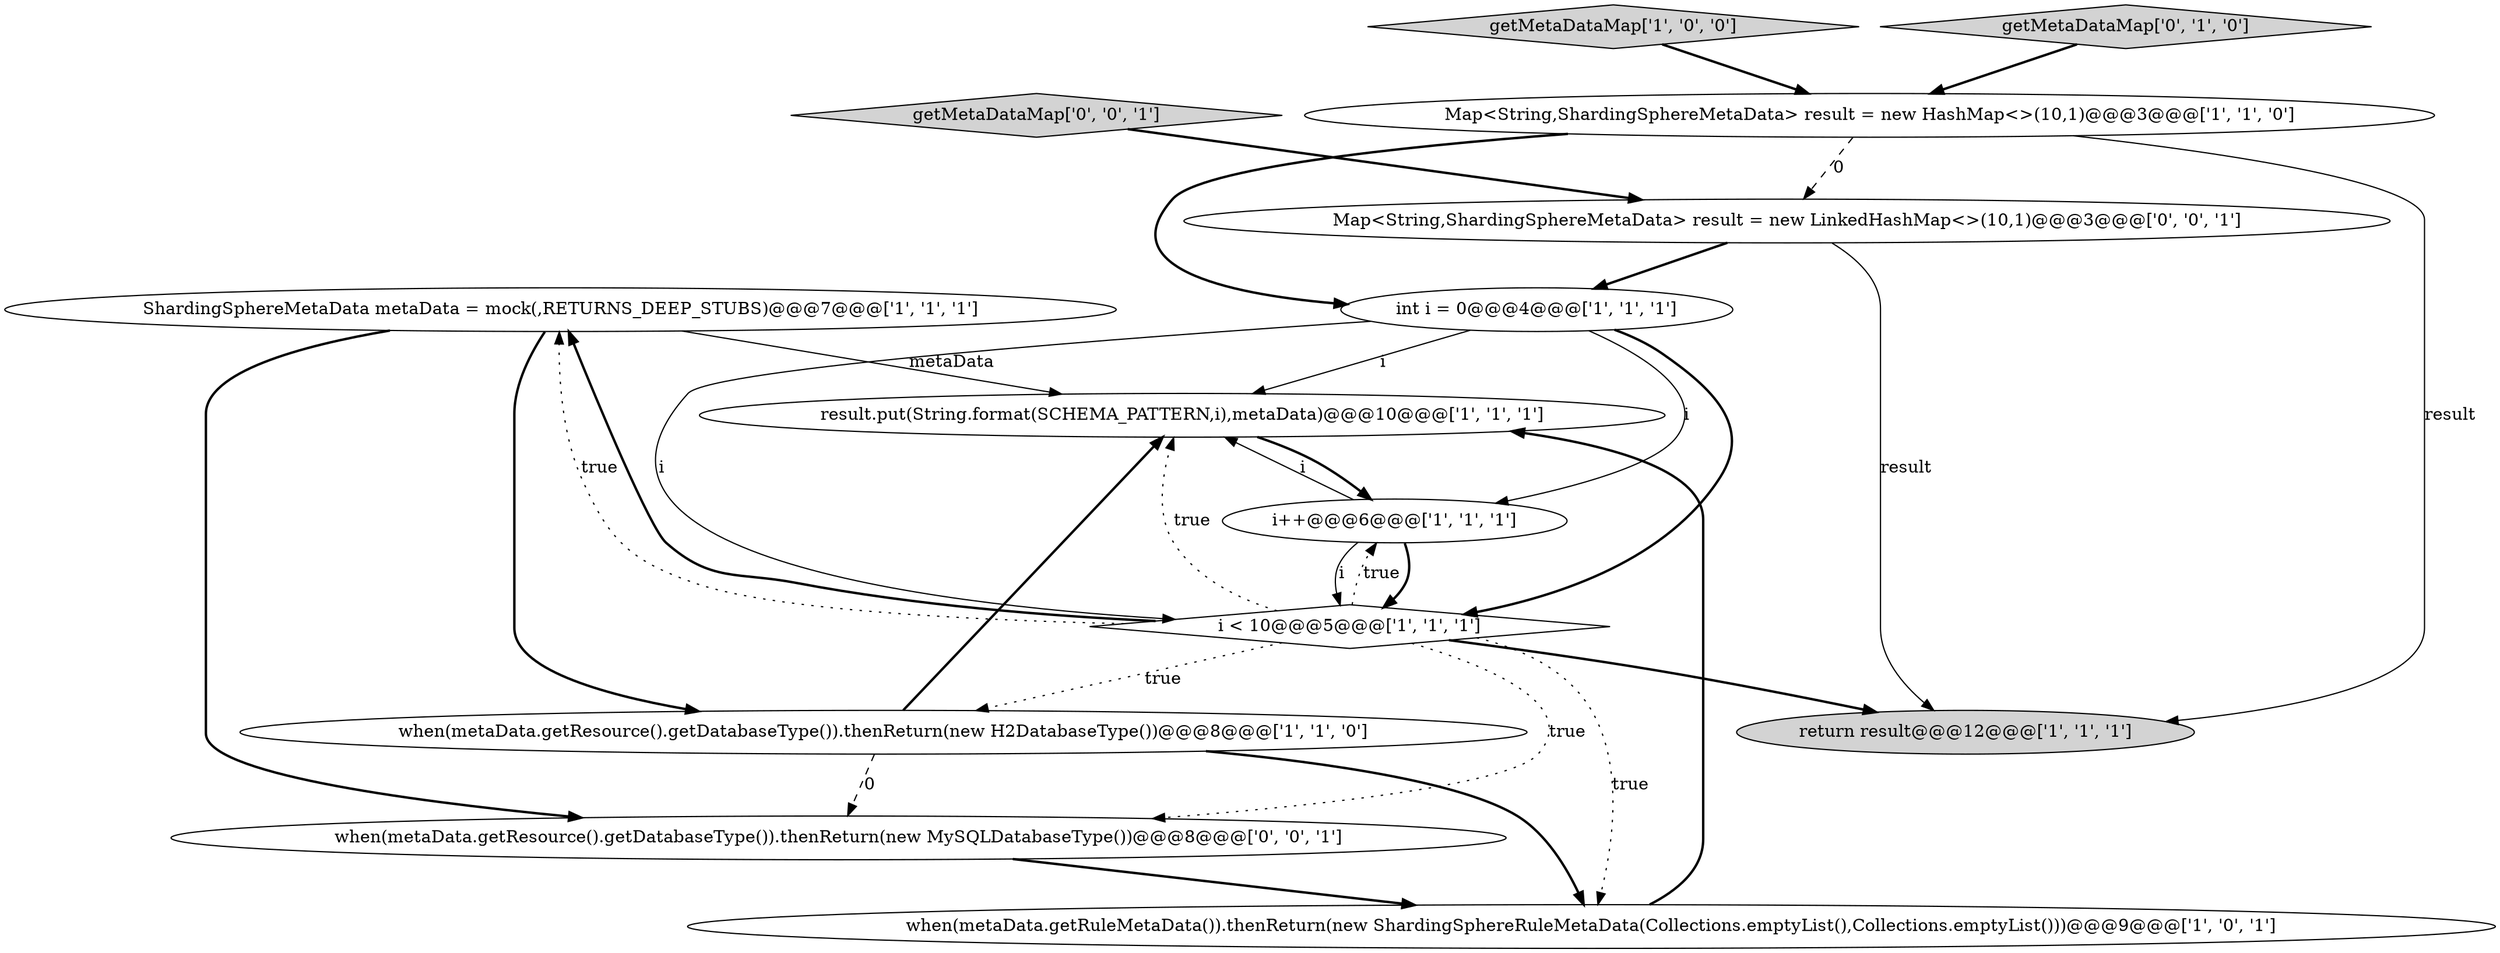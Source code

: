 digraph {
3 [style = filled, label = "ShardingSphereMetaData metaData = mock(,RETURNS_DEEP_STUBS)@@@7@@@['1', '1', '1']", fillcolor = white, shape = ellipse image = "AAA0AAABBB1BBB"];
1 [style = filled, label = "getMetaDataMap['1', '0', '0']", fillcolor = lightgray, shape = diamond image = "AAA0AAABBB1BBB"];
6 [style = filled, label = "result.put(String.format(SCHEMA_PATTERN,i),metaData)@@@10@@@['1', '1', '1']", fillcolor = white, shape = ellipse image = "AAA0AAABBB1BBB"];
10 [style = filled, label = "getMetaDataMap['0', '1', '0']", fillcolor = lightgray, shape = diamond image = "AAA0AAABBB2BBB"];
8 [style = filled, label = "when(metaData.getRuleMetaData()).thenReturn(new ShardingSphereRuleMetaData(Collections.emptyList(),Collections.emptyList()))@@@9@@@['1', '0', '1']", fillcolor = white, shape = ellipse image = "AAA0AAABBB1BBB"];
0 [style = filled, label = "Map<String,ShardingSphereMetaData> result = new HashMap<>(10,1)@@@3@@@['1', '1', '0']", fillcolor = white, shape = ellipse image = "AAA0AAABBB1BBB"];
5 [style = filled, label = "when(metaData.getResource().getDatabaseType()).thenReturn(new H2DatabaseType())@@@8@@@['1', '1', '0']", fillcolor = white, shape = ellipse image = "AAA0AAABBB1BBB"];
7 [style = filled, label = "int i = 0@@@4@@@['1', '1', '1']", fillcolor = white, shape = ellipse image = "AAA0AAABBB1BBB"];
13 [style = filled, label = "Map<String,ShardingSphereMetaData> result = new LinkedHashMap<>(10,1)@@@3@@@['0', '0', '1']", fillcolor = white, shape = ellipse image = "AAA0AAABBB3BBB"];
12 [style = filled, label = "when(metaData.getResource().getDatabaseType()).thenReturn(new MySQLDatabaseType())@@@8@@@['0', '0', '1']", fillcolor = white, shape = ellipse image = "AAA0AAABBB3BBB"];
11 [style = filled, label = "getMetaDataMap['0', '0', '1']", fillcolor = lightgray, shape = diamond image = "AAA0AAABBB3BBB"];
9 [style = filled, label = "return result@@@12@@@['1', '1', '1']", fillcolor = lightgray, shape = ellipse image = "AAA0AAABBB1BBB"];
2 [style = filled, label = "i++@@@6@@@['1', '1', '1']", fillcolor = white, shape = ellipse image = "AAA0AAABBB1BBB"];
4 [style = filled, label = "i < 10@@@5@@@['1', '1', '1']", fillcolor = white, shape = diamond image = "AAA0AAABBB1BBB"];
4->6 [style = dotted, label="true"];
4->9 [style = bold, label=""];
4->5 [style = dotted, label="true"];
4->3 [style = bold, label=""];
5->8 [style = bold, label=""];
5->12 [style = dashed, label="0"];
7->2 [style = solid, label="i"];
2->6 [style = solid, label="i"];
3->6 [style = solid, label="metaData"];
4->8 [style = dotted, label="true"];
8->6 [style = bold, label=""];
1->0 [style = bold, label=""];
7->4 [style = bold, label=""];
3->12 [style = bold, label=""];
2->4 [style = bold, label=""];
7->4 [style = solid, label="i"];
0->7 [style = bold, label=""];
0->9 [style = solid, label="result"];
6->2 [style = bold, label=""];
3->5 [style = bold, label=""];
13->9 [style = solid, label="result"];
4->3 [style = dotted, label="true"];
5->6 [style = bold, label=""];
13->7 [style = bold, label=""];
12->8 [style = bold, label=""];
11->13 [style = bold, label=""];
10->0 [style = bold, label=""];
2->4 [style = solid, label="i"];
0->13 [style = dashed, label="0"];
7->6 [style = solid, label="i"];
4->12 [style = dotted, label="true"];
4->2 [style = dotted, label="true"];
}
